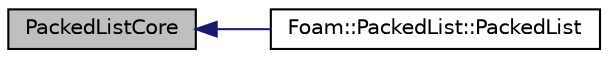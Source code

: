 digraph "PackedListCore"
{
  bgcolor="transparent";
  edge [fontname="Helvetica",fontsize="10",labelfontname="Helvetica",labelfontsize="10"];
  node [fontname="Helvetica",fontsize="10",shape=record];
  rankdir="LR";
  Node1 [label="PackedListCore",height=0.2,width=0.4,color="black", fillcolor="grey75", style="filled", fontcolor="black"];
  Node1 -> Node2 [dir="back",color="midnightblue",fontsize="10",style="solid",fontname="Helvetica"];
  Node2 [label="Foam::PackedList::PackedList",height=0.2,width=0.4,color="black",URL="$a01800.html#aa821ca3ff1b49f4e0c9d4906368e6300",tooltip="Construct with given size, initializes list to 0. "];
}
